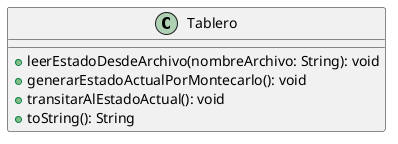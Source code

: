 @startuml
class Tablero {
 + leerEstadoDesdeArchivo(nombreArchivo: String): void
 + generarEstadoActualPorMontecarlo(): void
 + transitarAlEstadoActual(): void
 + toString(): String
}
@enduml